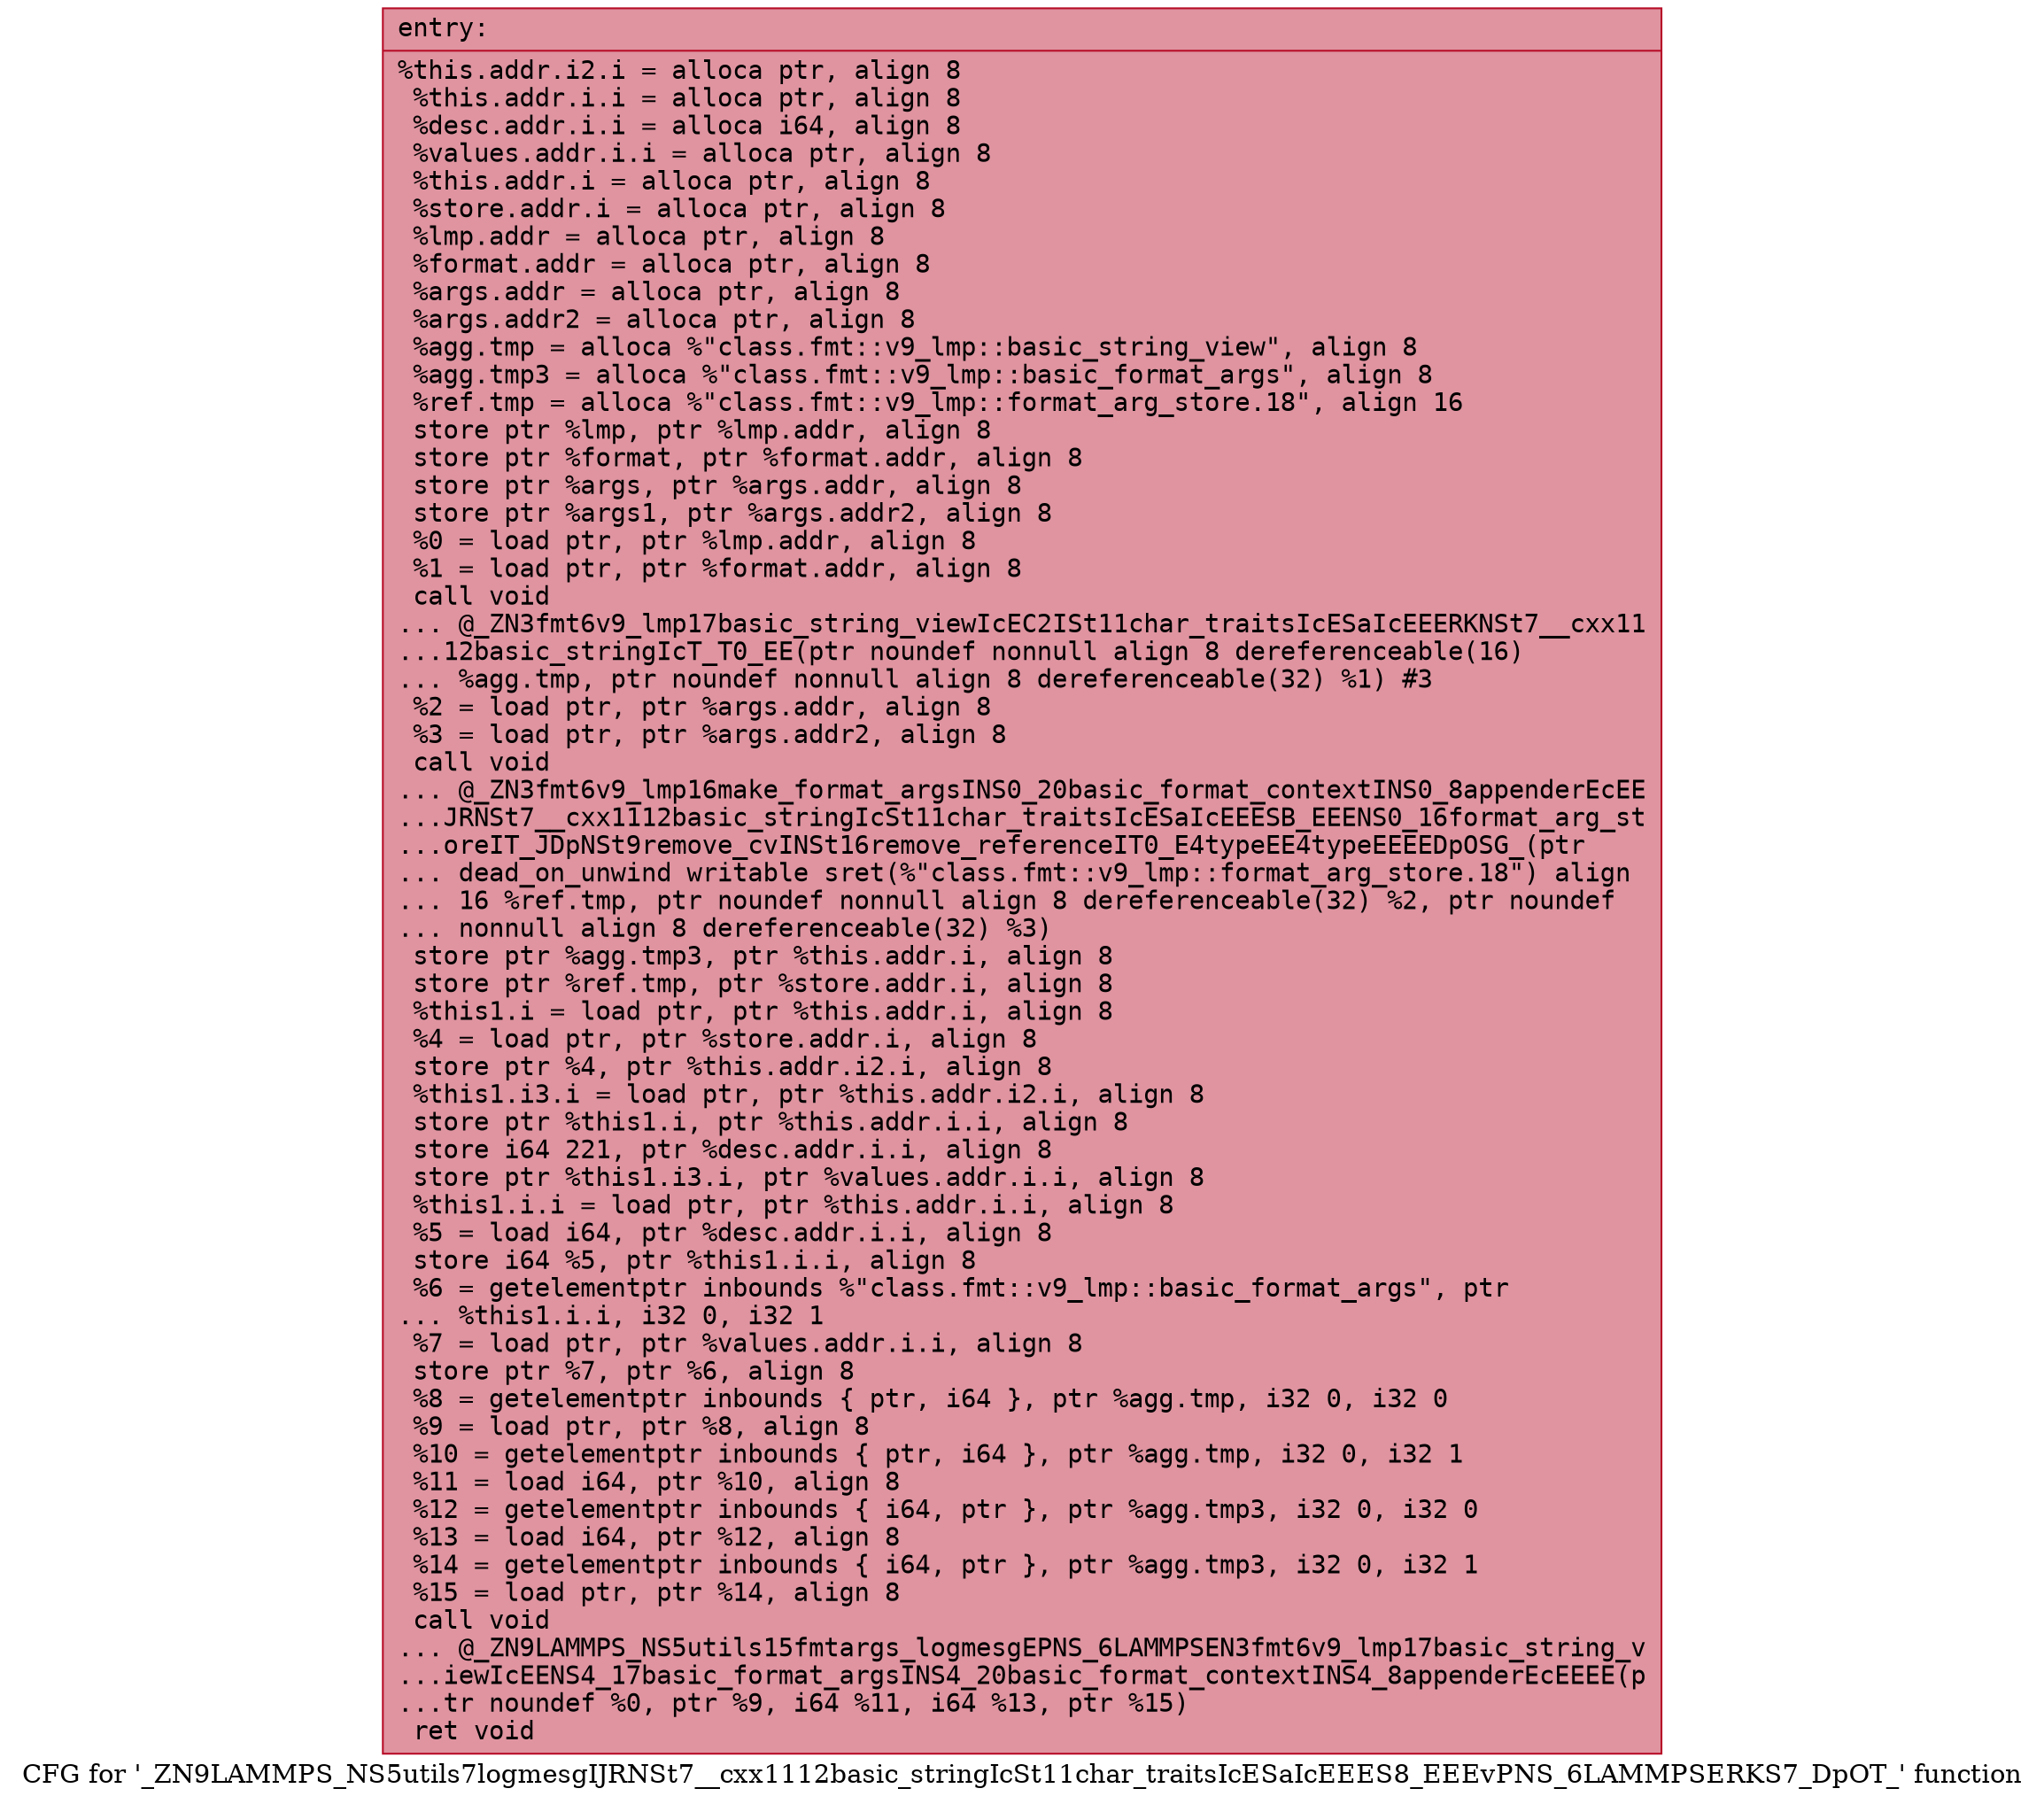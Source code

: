 digraph "CFG for '_ZN9LAMMPS_NS5utils7logmesgIJRNSt7__cxx1112basic_stringIcSt11char_traitsIcESaIcEEES8_EEEvPNS_6LAMMPSERKS7_DpOT_' function" {
	label="CFG for '_ZN9LAMMPS_NS5utils7logmesgIJRNSt7__cxx1112basic_stringIcSt11char_traitsIcESaIcEEES8_EEEvPNS_6LAMMPSERKS7_DpOT_' function";

	Node0x55f5734079f0 [shape=record,color="#b70d28ff", style=filled, fillcolor="#b70d2870" fontname="Courier",label="{entry:\l|  %this.addr.i2.i = alloca ptr, align 8\l  %this.addr.i.i = alloca ptr, align 8\l  %desc.addr.i.i = alloca i64, align 8\l  %values.addr.i.i = alloca ptr, align 8\l  %this.addr.i = alloca ptr, align 8\l  %store.addr.i = alloca ptr, align 8\l  %lmp.addr = alloca ptr, align 8\l  %format.addr = alloca ptr, align 8\l  %args.addr = alloca ptr, align 8\l  %args.addr2 = alloca ptr, align 8\l  %agg.tmp = alloca %\"class.fmt::v9_lmp::basic_string_view\", align 8\l  %agg.tmp3 = alloca %\"class.fmt::v9_lmp::basic_format_args\", align 8\l  %ref.tmp = alloca %\"class.fmt::v9_lmp::format_arg_store.18\", align 16\l  store ptr %lmp, ptr %lmp.addr, align 8\l  store ptr %format, ptr %format.addr, align 8\l  store ptr %args, ptr %args.addr, align 8\l  store ptr %args1, ptr %args.addr2, align 8\l  %0 = load ptr, ptr %lmp.addr, align 8\l  %1 = load ptr, ptr %format.addr, align 8\l  call void\l... @_ZN3fmt6v9_lmp17basic_string_viewIcEC2ISt11char_traitsIcESaIcEEERKNSt7__cxx11\l...12basic_stringIcT_T0_EE(ptr noundef nonnull align 8 dereferenceable(16)\l... %agg.tmp, ptr noundef nonnull align 8 dereferenceable(32) %1) #3\l  %2 = load ptr, ptr %args.addr, align 8\l  %3 = load ptr, ptr %args.addr2, align 8\l  call void\l... @_ZN3fmt6v9_lmp16make_format_argsINS0_20basic_format_contextINS0_8appenderEcEE\l...JRNSt7__cxx1112basic_stringIcSt11char_traitsIcESaIcEEESB_EEENS0_16format_arg_st\l...oreIT_JDpNSt9remove_cvINSt16remove_referenceIT0_E4typeEE4typeEEEEDpOSG_(ptr\l... dead_on_unwind writable sret(%\"class.fmt::v9_lmp::format_arg_store.18\") align\l... 16 %ref.tmp, ptr noundef nonnull align 8 dereferenceable(32) %2, ptr noundef\l... nonnull align 8 dereferenceable(32) %3)\l  store ptr %agg.tmp3, ptr %this.addr.i, align 8\l  store ptr %ref.tmp, ptr %store.addr.i, align 8\l  %this1.i = load ptr, ptr %this.addr.i, align 8\l  %4 = load ptr, ptr %store.addr.i, align 8\l  store ptr %4, ptr %this.addr.i2.i, align 8\l  %this1.i3.i = load ptr, ptr %this.addr.i2.i, align 8\l  store ptr %this1.i, ptr %this.addr.i.i, align 8\l  store i64 221, ptr %desc.addr.i.i, align 8\l  store ptr %this1.i3.i, ptr %values.addr.i.i, align 8\l  %this1.i.i = load ptr, ptr %this.addr.i.i, align 8\l  %5 = load i64, ptr %desc.addr.i.i, align 8\l  store i64 %5, ptr %this1.i.i, align 8\l  %6 = getelementptr inbounds %\"class.fmt::v9_lmp::basic_format_args\", ptr\l... %this1.i.i, i32 0, i32 1\l  %7 = load ptr, ptr %values.addr.i.i, align 8\l  store ptr %7, ptr %6, align 8\l  %8 = getelementptr inbounds \{ ptr, i64 \}, ptr %agg.tmp, i32 0, i32 0\l  %9 = load ptr, ptr %8, align 8\l  %10 = getelementptr inbounds \{ ptr, i64 \}, ptr %agg.tmp, i32 0, i32 1\l  %11 = load i64, ptr %10, align 8\l  %12 = getelementptr inbounds \{ i64, ptr \}, ptr %agg.tmp3, i32 0, i32 0\l  %13 = load i64, ptr %12, align 8\l  %14 = getelementptr inbounds \{ i64, ptr \}, ptr %agg.tmp3, i32 0, i32 1\l  %15 = load ptr, ptr %14, align 8\l  call void\l... @_ZN9LAMMPS_NS5utils15fmtargs_logmesgEPNS_6LAMMPSEN3fmt6v9_lmp17basic_string_v\l...iewIcEENS4_17basic_format_argsINS4_20basic_format_contextINS4_8appenderEcEEEE(p\l...tr noundef %0, ptr %9, i64 %11, i64 %13, ptr %15)\l  ret void\l}"];
}
